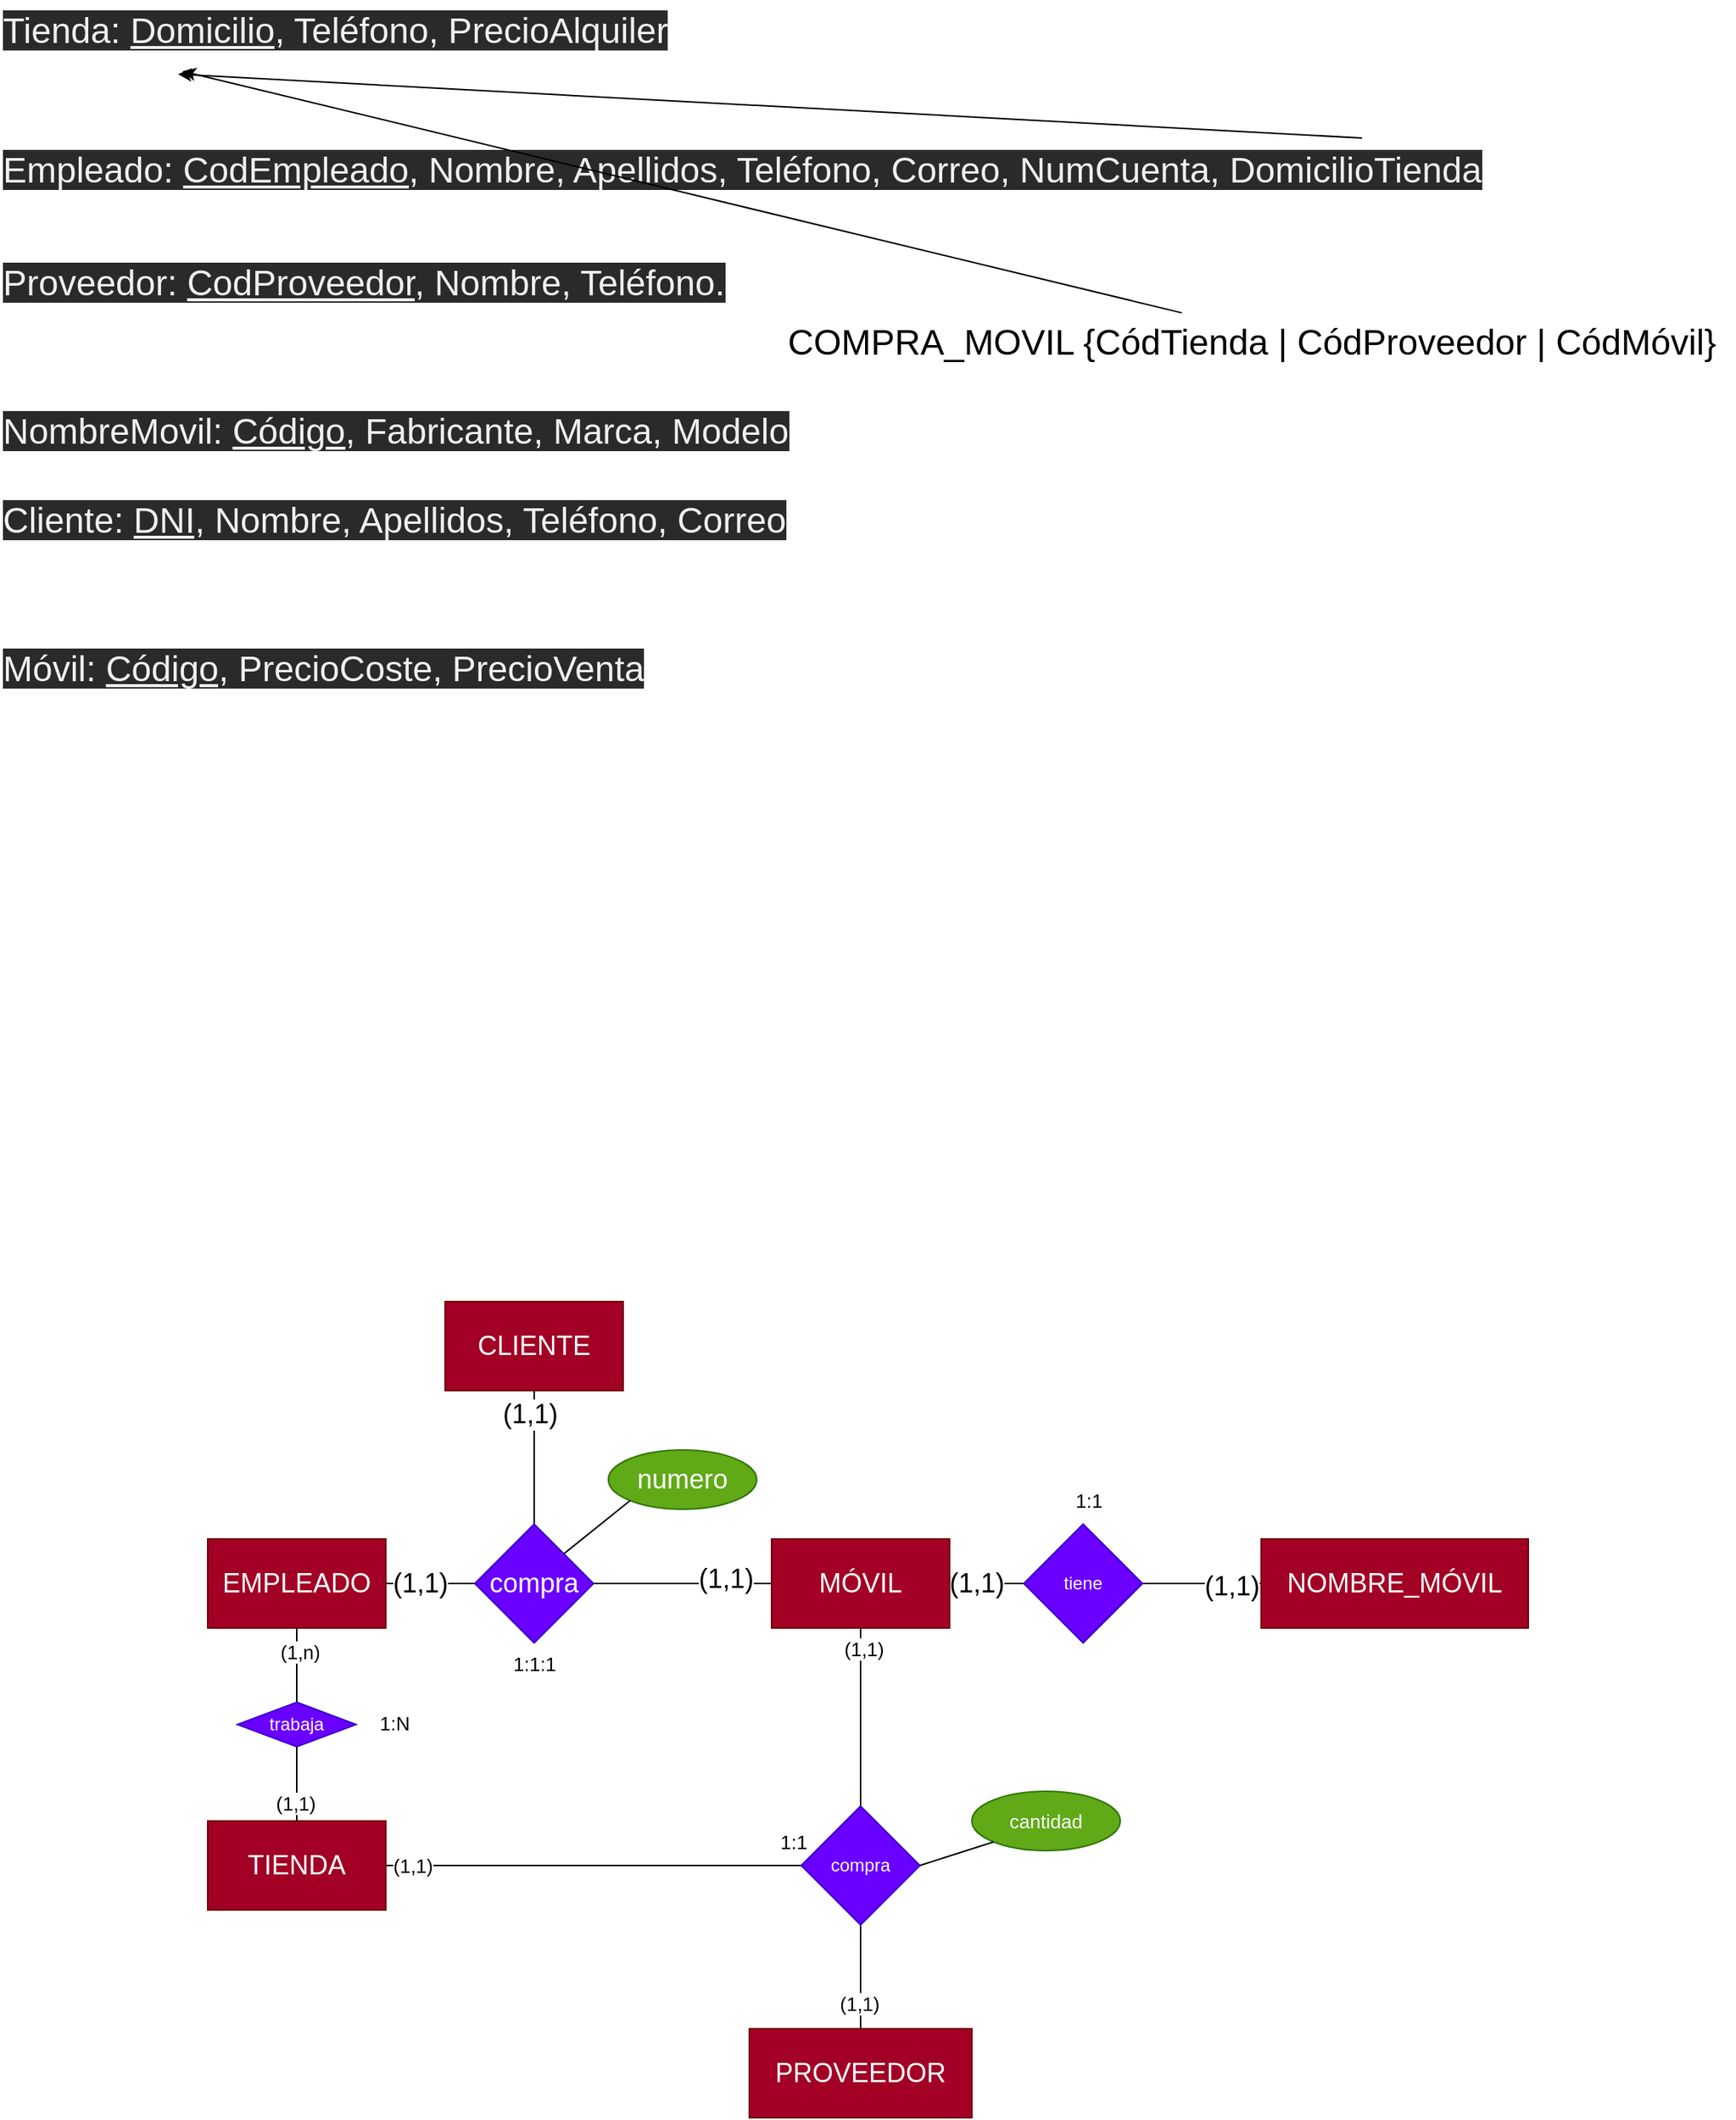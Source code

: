 <mxfile version="20.5.1" type="github">
  <diagram id="R2lEEEUBdFMjLlhIrx00" name="Page-1">
    <mxGraphModel dx="1021" dy="1368" grid="1" gridSize="10" guides="1" tooltips="1" connect="1" arrows="0" fold="1" page="1" pageScale="1" pageWidth="1169" pageHeight="827" math="0" shadow="0" extFonts="Permanent Marker^https://fonts.googleapis.com/css?family=Permanent+Marker">
      <root>
        <mxCell id="0" />
        <mxCell id="1" parent="0" />
        <mxCell id="H4ovYLmENnHMqPd44oOz-23" value="" style="edgeStyle=none;rounded=0;orthogonalLoop=1;jettySize=auto;html=1;fontSize=18;endArrow=none;endFill=0;" parent="1" source="H4ovYLmENnHMqPd44oOz-1" target="H4ovYLmENnHMqPd44oOz-20" edge="1">
          <mxGeometry relative="1" as="geometry" />
        </mxCell>
        <mxCell id="H4ovYLmENnHMqPd44oOz-28" value="(1,1)" style="edgeLabel;html=1;align=center;verticalAlign=middle;resizable=0;points=[];fontSize=18;" parent="H4ovYLmENnHMqPd44oOz-23" connectable="0" vertex="1">
          <mxGeometry x="-0.256" relative="1" as="geometry">
            <mxPoint as="offset" />
          </mxGeometry>
        </mxCell>
        <mxCell id="H4ovYLmENnHMqPd44oOz-38" value="" style="edgeStyle=none;rounded=0;orthogonalLoop=1;jettySize=auto;html=1;fontSize=13;endArrow=none;endFill=0;" parent="1" source="H4ovYLmENnHMqPd44oOz-1" target="H4ovYLmENnHMqPd44oOz-37" edge="1">
          <mxGeometry relative="1" as="geometry" />
        </mxCell>
        <mxCell id="H4ovYLmENnHMqPd44oOz-40" value="(1,n)" style="edgeLabel;html=1;align=center;verticalAlign=middle;resizable=0;points=[];fontSize=13;" parent="H4ovYLmENnHMqPd44oOz-38" connectable="0" vertex="1">
          <mxGeometry x="-0.36" y="2" relative="1" as="geometry">
            <mxPoint as="offset" />
          </mxGeometry>
        </mxCell>
        <mxCell id="H4ovYLmENnHMqPd44oOz-1" value="&lt;font style=&quot;font-size: 18px;&quot;&gt;EMPLEADO&lt;/font&gt;" style="whiteSpace=wrap;html=1;align=center;fillColor=#a20025;fontColor=#ffffff;strokeColor=#6F0000;" parent="1" vertex="1">
          <mxGeometry x="140" y="437" width="120" height="60" as="geometry" />
        </mxCell>
        <mxCell id="H4ovYLmENnHMqPd44oOz-21" value="" style="edgeStyle=none;rounded=0;orthogonalLoop=1;jettySize=auto;html=1;fontSize=18;endArrow=none;endFill=0;" parent="1" source="H4ovYLmENnHMqPd44oOz-4" target="H4ovYLmENnHMqPd44oOz-20" edge="1">
          <mxGeometry relative="1" as="geometry" />
        </mxCell>
        <mxCell id="H4ovYLmENnHMqPd44oOz-29" value="(1,1)" style="edgeLabel;html=1;align=center;verticalAlign=middle;resizable=0;points=[];fontSize=18;" parent="H4ovYLmENnHMqPd44oOz-21" connectable="0" vertex="1">
          <mxGeometry x="-0.644" y="-3" relative="1" as="geometry">
            <mxPoint as="offset" />
          </mxGeometry>
        </mxCell>
        <mxCell id="H4ovYLmENnHMqPd44oOz-4" value="&lt;font style=&quot;font-size: 18px;&quot;&gt;CLIENTE&lt;/font&gt;" style="whiteSpace=wrap;html=1;fillColor=#a20025;fontColor=#ffffff;strokeColor=#6F0000;" parent="1" vertex="1">
          <mxGeometry x="300" y="277" width="120" height="60" as="geometry" />
        </mxCell>
        <mxCell id="H4ovYLmENnHMqPd44oOz-22" value="" style="edgeStyle=none;rounded=0;orthogonalLoop=1;jettySize=auto;html=1;fontSize=18;endArrow=none;endFill=0;" parent="1" source="H4ovYLmENnHMqPd44oOz-11" target="H4ovYLmENnHMqPd44oOz-20" edge="1">
          <mxGeometry relative="1" as="geometry" />
        </mxCell>
        <mxCell id="H4ovYLmENnHMqPd44oOz-27" value="(1,1)" style="edgeLabel;html=1;align=center;verticalAlign=middle;resizable=0;points=[];fontSize=18;" parent="H4ovYLmENnHMqPd44oOz-22" connectable="0" vertex="1">
          <mxGeometry x="-0.485" y="-3" relative="1" as="geometry">
            <mxPoint as="offset" />
          </mxGeometry>
        </mxCell>
        <mxCell id="H4ovYLmENnHMqPd44oOz-32" value="" style="edgeStyle=none;rounded=0;orthogonalLoop=1;jettySize=auto;html=1;fontSize=18;endArrow=none;endFill=0;" parent="1" source="H4ovYLmENnHMqPd44oOz-11" target="H4ovYLmENnHMqPd44oOz-31" edge="1">
          <mxGeometry relative="1" as="geometry" />
        </mxCell>
        <mxCell id="H4ovYLmENnHMqPd44oOz-35" value="(1,1)" style="edgeLabel;html=1;align=center;verticalAlign=middle;resizable=0;points=[];fontSize=18;" parent="H4ovYLmENnHMqPd44oOz-32" connectable="0" vertex="1">
          <mxGeometry x="-0.293" relative="1" as="geometry">
            <mxPoint as="offset" />
          </mxGeometry>
        </mxCell>
        <mxCell id="H4ovYLmENnHMqPd44oOz-43" value="" style="edgeStyle=none;rounded=0;orthogonalLoop=1;jettySize=auto;html=1;fontSize=13;endArrow=none;endFill=0;" parent="1" source="H4ovYLmENnHMqPd44oOz-11" target="H4ovYLmENnHMqPd44oOz-42" edge="1">
          <mxGeometry relative="1" as="geometry" />
        </mxCell>
        <mxCell id="H4ovYLmENnHMqPd44oOz-50" value="(1,1)" style="edgeLabel;html=1;align=center;verticalAlign=middle;resizable=0;points=[];fontSize=13;" parent="H4ovYLmENnHMqPd44oOz-43" connectable="0" vertex="1">
          <mxGeometry x="-0.767" y="2" relative="1" as="geometry">
            <mxPoint as="offset" />
          </mxGeometry>
        </mxCell>
        <mxCell id="H4ovYLmENnHMqPd44oOz-11" value="&lt;font style=&quot;font-size: 18px;&quot;&gt;MÓVIL&lt;/font&gt;" style="whiteSpace=wrap;html=1;fillColor=#a20025;fontColor=#ffffff;strokeColor=#6F0000;" parent="1" vertex="1">
          <mxGeometry x="520" y="437" width="120" height="60" as="geometry" />
        </mxCell>
        <mxCell id="H4ovYLmENnHMqPd44oOz-33" value="" style="edgeStyle=none;rounded=0;orthogonalLoop=1;jettySize=auto;html=1;fontSize=18;endArrow=none;endFill=0;" parent="1" source="H4ovYLmENnHMqPd44oOz-17" target="H4ovYLmENnHMqPd44oOz-31" edge="1">
          <mxGeometry relative="1" as="geometry" />
        </mxCell>
        <mxCell id="H4ovYLmENnHMqPd44oOz-34" value="(1,1)" style="edgeLabel;html=1;align=center;verticalAlign=middle;resizable=0;points=[];fontSize=18;" parent="H4ovYLmENnHMqPd44oOz-33" connectable="0" vertex="1">
          <mxGeometry x="-0.483" y="2" relative="1" as="geometry">
            <mxPoint as="offset" />
          </mxGeometry>
        </mxCell>
        <mxCell id="H4ovYLmENnHMqPd44oOz-17" value="&lt;font style=&quot;font-size: 18px;&quot;&gt;NOMBRE_MÓVIL&lt;/font&gt;" style="whiteSpace=wrap;html=1;fillColor=#a20025;fontColor=#ffffff;strokeColor=#6F0000;" parent="1" vertex="1">
          <mxGeometry x="850" y="437" width="180" height="60" as="geometry" />
        </mxCell>
        <mxCell id="H4ovYLmENnHMqPd44oOz-46" value="" style="edgeStyle=none;rounded=0;orthogonalLoop=1;jettySize=auto;html=1;fontSize=13;endArrow=none;endFill=0;entryX=0;entryY=0.5;entryDx=0;entryDy=0;" parent="1" source="H4ovYLmENnHMqPd44oOz-18" target="H4ovYLmENnHMqPd44oOz-42" edge="1">
          <mxGeometry relative="1" as="geometry">
            <mxPoint x="340" y="657" as="targetPoint" />
          </mxGeometry>
        </mxCell>
        <mxCell id="H4ovYLmENnHMqPd44oOz-49" value="(1,1)" style="edgeLabel;html=1;align=center;verticalAlign=middle;resizable=0;points=[];fontSize=13;" parent="H4ovYLmENnHMqPd44oOz-46" connectable="0" vertex="1">
          <mxGeometry x="-0.874" relative="1" as="geometry">
            <mxPoint as="offset" />
          </mxGeometry>
        </mxCell>
        <mxCell id="H4ovYLmENnHMqPd44oOz-18" value="&lt;font style=&quot;font-size: 18px;&quot;&gt;TIENDA&lt;br&gt;&lt;/font&gt;" style="whiteSpace=wrap;html=1;fillColor=#a20025;fontColor=#ffffff;strokeColor=#6F0000;" parent="1" vertex="1">
          <mxGeometry x="140" y="627" width="120" height="60" as="geometry" />
        </mxCell>
        <mxCell id="H4ovYLmENnHMqPd44oOz-19" value="&lt;font style=&quot;font-size: 18px;&quot;&gt;PROVEEDOR&lt;br&gt;&lt;/font&gt;" style="whiteSpace=wrap;html=1;fillColor=#a20025;fontColor=#ffffff;strokeColor=#6F0000;" parent="1" vertex="1">
          <mxGeometry x="505" y="767" width="150" height="60" as="geometry" />
        </mxCell>
        <mxCell id="H4ovYLmENnHMqPd44oOz-20" value="compra" style="rhombus;whiteSpace=wrap;html=1;fontSize=18;fillColor=#6a00ff;fontColor=#ffffff;strokeColor=#3700CC;" parent="1" vertex="1">
          <mxGeometry x="320" y="427" width="80" height="80" as="geometry" />
        </mxCell>
        <mxCell id="H4ovYLmENnHMqPd44oOz-24" value="numero" style="ellipse;whiteSpace=wrap;html=1;align=center;fontSize=18;fillColor=#60a917;fontColor=#ffffff;strokeColor=#2D7600;" parent="1" vertex="1">
          <mxGeometry x="410" y="377" width="100" height="40" as="geometry" />
        </mxCell>
        <mxCell id="H4ovYLmENnHMqPd44oOz-26" value="" style="endArrow=none;html=1;rounded=0;fontSize=18;exitX=1;exitY=0;exitDx=0;exitDy=0;entryX=0;entryY=1;entryDx=0;entryDy=0;" parent="1" source="H4ovYLmENnHMqPd44oOz-20" target="H4ovYLmENnHMqPd44oOz-24" edge="1">
          <mxGeometry relative="1" as="geometry">
            <mxPoint x="370" y="517" as="sourcePoint" />
            <mxPoint x="530" y="517" as="targetPoint" />
          </mxGeometry>
        </mxCell>
        <mxCell id="H4ovYLmENnHMqPd44oOz-30" value="1:1:1" style="text;strokeColor=none;fillColor=none;spacingLeft=4;spacingRight=4;overflow=hidden;rotatable=0;points=[[0,0.5],[1,0.5]];portConstraint=eastwest;fontSize=13;" parent="1" vertex="1">
          <mxGeometry x="340" y="507" width="40" height="30" as="geometry" />
        </mxCell>
        <mxCell id="H4ovYLmENnHMqPd44oOz-31" value="tiene" style="rhombus;whiteSpace=wrap;html=1;fillColor=#6a00ff;fontColor=#ffffff;strokeColor=#3700CC;" parent="1" vertex="1">
          <mxGeometry x="690" y="427" width="80" height="80" as="geometry" />
        </mxCell>
        <mxCell id="H4ovYLmENnHMqPd44oOz-36" value="1:1" style="text;strokeColor=none;fillColor=none;spacingLeft=4;spacingRight=4;overflow=hidden;rotatable=0;points=[[0,0.5],[1,0.5]];portConstraint=eastwest;fontSize=13;" parent="1" vertex="1">
          <mxGeometry x="719" y="397" width="40" height="30" as="geometry" />
        </mxCell>
        <mxCell id="H4ovYLmENnHMqPd44oOz-39" value="" style="edgeStyle=none;rounded=0;orthogonalLoop=1;jettySize=auto;html=1;fontSize=13;endArrow=none;endFill=0;" parent="1" source="H4ovYLmENnHMqPd44oOz-37" target="H4ovYLmENnHMqPd44oOz-18" edge="1">
          <mxGeometry relative="1" as="geometry" />
        </mxCell>
        <mxCell id="H4ovYLmENnHMqPd44oOz-41" value="(1,1)" style="edgeLabel;html=1;align=center;verticalAlign=middle;resizable=0;points=[];fontSize=13;" parent="H4ovYLmENnHMqPd44oOz-39" connectable="0" vertex="1">
          <mxGeometry x="0.493" y="-1" relative="1" as="geometry">
            <mxPoint as="offset" />
          </mxGeometry>
        </mxCell>
        <mxCell id="H4ovYLmENnHMqPd44oOz-37" value="trabaja" style="rhombus;whiteSpace=wrap;html=1;fillColor=#6a00ff;fontColor=#ffffff;strokeColor=#3700CC;" parent="1" vertex="1">
          <mxGeometry x="160" y="547" width="80" height="30" as="geometry" />
        </mxCell>
        <mxCell id="H4ovYLmENnHMqPd44oOz-44" value="" style="edgeStyle=none;rounded=0;orthogonalLoop=1;jettySize=auto;html=1;fontSize=13;endArrow=none;endFill=0;" parent="1" source="H4ovYLmENnHMqPd44oOz-42" target="H4ovYLmENnHMqPd44oOz-19" edge="1">
          <mxGeometry relative="1" as="geometry" />
        </mxCell>
        <mxCell id="H4ovYLmENnHMqPd44oOz-51" value="(1,1)" style="edgeLabel;html=1;align=center;verticalAlign=middle;resizable=0;points=[];fontSize=13;" parent="H4ovYLmENnHMqPd44oOz-44" connectable="0" vertex="1">
          <mxGeometry x="0.505" y="-1" relative="1" as="geometry">
            <mxPoint as="offset" />
          </mxGeometry>
        </mxCell>
        <mxCell id="H4ovYLmENnHMqPd44oOz-42" value="compra" style="rhombus;whiteSpace=wrap;html=1;fillColor=#6a00ff;fontColor=#ffffff;strokeColor=#3700CC;" parent="1" vertex="1">
          <mxGeometry x="540" y="617" width="80" height="80" as="geometry" />
        </mxCell>
        <mxCell id="H4ovYLmENnHMqPd44oOz-47" value="cantidad" style="ellipse;whiteSpace=wrap;html=1;align=center;fontSize=13;fillColor=#60a917;fontColor=#ffffff;strokeColor=#2D7600;" parent="1" vertex="1">
          <mxGeometry x="655" y="607" width="100" height="40" as="geometry" />
        </mxCell>
        <mxCell id="H4ovYLmENnHMqPd44oOz-48" value="" style="endArrow=none;html=1;rounded=0;fontSize=13;entryX=0;entryY=1;entryDx=0;entryDy=0;exitX=1;exitY=0.5;exitDx=0;exitDy=0;" parent="1" source="H4ovYLmENnHMqPd44oOz-42" target="H4ovYLmENnHMqPd44oOz-47" edge="1">
          <mxGeometry relative="1" as="geometry">
            <mxPoint x="280" y="677" as="sourcePoint" />
            <mxPoint x="440" y="677" as="targetPoint" />
          </mxGeometry>
        </mxCell>
        <mxCell id="nHZMRzlQvYpWQ6ptfXkq-1" value="1:1" style="text;strokeColor=none;fillColor=none;spacingLeft=4;spacingRight=4;overflow=hidden;rotatable=0;points=[[0,0.5],[1,0.5]];portConstraint=eastwest;fontSize=13;" parent="1" vertex="1">
          <mxGeometry x="520" y="627" width="40" height="30" as="geometry" />
        </mxCell>
        <mxCell id="nHZMRzlQvYpWQ6ptfXkq-2" value="1:N" style="text;strokeColor=none;fillColor=none;spacingLeft=4;spacingRight=4;overflow=hidden;rotatable=0;points=[[0,0.5],[1,0.5]];portConstraint=eastwest;fontSize=13;" parent="1" vertex="1">
          <mxGeometry x="250" y="547" width="40" height="30" as="geometry" />
        </mxCell>
        <mxCell id="okRw6rHbWr5UuUVafP1f-2" value="&lt;span style=&quot;color: rgb(240, 240, 240); font-family: Helvetica; font-size: 24px; font-style: normal; font-variant-ligatures: normal; font-variant-caps: normal; font-weight: 400; letter-spacing: normal; orphans: 2; text-align: left; text-indent: 0px; text-transform: none; widows: 2; word-spacing: 0px; -webkit-text-stroke-width: 0px; background-color: rgb(42, 42, 42); text-decoration-thickness: initial; text-decoration-style: initial; text-decoration-color: initial; float: none; display: inline !important;&quot;&gt;Empleado:&lt;span&gt;&amp;nbsp;&lt;/span&gt;&lt;/span&gt;&lt;u style=&quot;color: rgb(240, 240, 240); font-family: Helvetica; font-size: 24px; font-style: normal; font-variant-ligatures: normal; font-variant-caps: normal; font-weight: 400; letter-spacing: normal; orphans: 2; text-align: left; text-indent: 0px; text-transform: none; widows: 2; word-spacing: 0px; -webkit-text-stroke-width: 0px; background-color: rgb(42, 42, 42);&quot;&gt;CodEmpleado&lt;/u&gt;&lt;span style=&quot;color: rgb(240, 240, 240); font-family: Helvetica; font-size: 24px; font-style: normal; font-variant-ligatures: normal; font-variant-caps: normal; font-weight: 400; letter-spacing: normal; orphans: 2; text-align: left; text-indent: 0px; text-transform: none; widows: 2; word-spacing: 0px; -webkit-text-stroke-width: 0px; background-color: rgb(42, 42, 42); text-decoration-thickness: initial; text-decoration-style: initial; text-decoration-color: initial; float: none; display: inline !important;&quot;&gt;, Nombre, Apellidos, Teléfono, Correo, NumCuenta, DomicilioTienda&lt;/span&gt;" style="text;html=1;strokeColor=none;fillColor=none;align=left;verticalAlign=middle;whiteSpace=wrap;rounded=0;fontSize=24;" vertex="1" parent="1">
          <mxGeometry y="-510" width="1160" height="50" as="geometry" />
        </mxCell>
        <mxCell id="okRw6rHbWr5UuUVafP1f-8" value="&lt;span style=&quot;color: rgb(240, 240, 240); font-family: Helvetica; font-size: 24px; font-style: normal; font-variant-ligatures: normal; font-variant-caps: normal; font-weight: 400; letter-spacing: normal; orphans: 2; text-align: left; text-indent: 0px; text-transform: none; widows: 2; word-spacing: 0px; -webkit-text-stroke-width: 0px; background-color: rgb(42, 42, 42); text-decoration-thickness: initial; text-decoration-style: initial; text-decoration-color: initial; float: none; display: inline !important;&quot;&gt;Cliente:&lt;span&gt;&amp;nbsp;&lt;/span&gt;&lt;/span&gt;&lt;u style=&quot;color: rgb(240, 240, 240); font-family: Helvetica; font-size: 24px; font-style: normal; font-variant-ligatures: normal; font-variant-caps: normal; font-weight: 400; letter-spacing: normal; orphans: 2; text-align: left; text-indent: 0px; text-transform: none; widows: 2; word-spacing: 0px; -webkit-text-stroke-width: 0px; background-color: rgb(42, 42, 42);&quot;&gt;DNI&lt;/u&gt;&lt;span style=&quot;color: rgb(240, 240, 240); font-family: Helvetica; font-size: 24px; font-style: normal; font-variant-ligatures: normal; font-variant-caps: normal; font-weight: 400; letter-spacing: normal; orphans: 2; text-align: left; text-indent: 0px; text-transform: none; widows: 2; word-spacing: 0px; -webkit-text-stroke-width: 0px; background-color: rgb(42, 42, 42); text-decoration-thickness: initial; text-decoration-style: initial; text-decoration-color: initial; float: none; display: inline !important;&quot;&gt;, Nombre, Apellidos, Teléfono, Correo&lt;/span&gt;" style="text;whiteSpace=wrap;html=1;fontSize=24;" vertex="1" parent="1">
          <mxGeometry y="-270" width="560" height="80" as="geometry" />
        </mxCell>
        <mxCell id="okRw6rHbWr5UuUVafP1f-9" value="&lt;span style=&quot;color: rgb(240, 240, 240); font-family: Helvetica; font-size: 24px; font-style: normal; font-variant-ligatures: normal; font-variant-caps: normal; font-weight: 400; letter-spacing: normal; orphans: 2; text-align: left; text-indent: 0px; text-transform: none; widows: 2; word-spacing: 0px; -webkit-text-stroke-width: 0px; background-color: rgb(42, 42, 42); text-decoration-thickness: initial; text-decoration-style: initial; text-decoration-color: initial; float: none; display: inline !important;&quot;&gt;Móvil:&lt;span&gt;&amp;nbsp;&lt;/span&gt;&lt;/span&gt;&lt;u style=&quot;color: rgb(240, 240, 240); font-family: Helvetica; font-size: 24px; font-style: normal; font-variant-ligatures: normal; font-variant-caps: normal; font-weight: 400; letter-spacing: normal; orphans: 2; text-align: left; text-indent: 0px; text-transform: none; widows: 2; word-spacing: 0px; -webkit-text-stroke-width: 0px; background-color: rgb(42, 42, 42);&quot;&gt;Código&lt;/u&gt;&lt;span style=&quot;color: rgb(240, 240, 240); font-family: Helvetica; font-size: 24px; font-style: normal; font-variant-ligatures: normal; font-variant-caps: normal; font-weight: 400; letter-spacing: normal; orphans: 2; text-align: left; text-indent: 0px; text-transform: none; widows: 2; word-spacing: 0px; -webkit-text-stroke-width: 0px; background-color: rgb(42, 42, 42); text-decoration-thickness: initial; text-decoration-style: initial; text-decoration-color: initial; float: none; display: inline !important;&quot;&gt;, PrecioCoste, PrecioVenta&lt;/span&gt;" style="text;whiteSpace=wrap;html=1;fontSize=24;" vertex="1" parent="1">
          <mxGeometry y="-170" width="470" height="50" as="geometry" />
        </mxCell>
        <mxCell id="okRw6rHbWr5UuUVafP1f-10" value="&lt;span style=&quot;color: rgb(240, 240, 240); font-family: Helvetica; font-size: 24px; font-style: normal; font-variant-ligatures: normal; font-variant-caps: normal; font-weight: 400; letter-spacing: normal; orphans: 2; text-align: left; text-indent: 0px; text-transform: none; widows: 2; word-spacing: 0px; -webkit-text-stroke-width: 0px; background-color: rgb(42, 42, 42); text-decoration-thickness: initial; text-decoration-style: initial; text-decoration-color: initial; float: none; display: inline !important;&quot;&gt;NombreMovil:&lt;span&gt;&amp;nbsp;&lt;/span&gt;&lt;/span&gt;&lt;u style=&quot;color: rgb(240, 240, 240); font-family: Helvetica; font-size: 24px; font-style: normal; font-variant-ligatures: normal; font-variant-caps: normal; font-weight: 400; letter-spacing: normal; orphans: 2; text-align: left; text-indent: 0px; text-transform: none; widows: 2; word-spacing: 0px; -webkit-text-stroke-width: 0px; background-color: rgb(42, 42, 42);&quot;&gt;Código&lt;/u&gt;&lt;span style=&quot;color: rgb(240, 240, 240); font-family: Helvetica; font-size: 24px; font-style: normal; font-variant-ligatures: normal; font-variant-caps: normal; font-weight: 400; letter-spacing: normal; orphans: 2; text-align: left; text-indent: 0px; text-transform: none; widows: 2; word-spacing: 0px; -webkit-text-stroke-width: 0px; background-color: rgb(42, 42, 42); text-decoration-thickness: initial; text-decoration-style: initial; text-decoration-color: initial; float: none; display: inline !important;&quot;&gt;, Fabricante, Marca, Modelo&lt;/span&gt;" style="text;whiteSpace=wrap;html=1;fontSize=24;" vertex="1" parent="1">
          <mxGeometry y="-330" width="560" height="80" as="geometry" />
        </mxCell>
        <mxCell id="okRw6rHbWr5UuUVafP1f-11" value="&lt;span style=&quot;color: rgb(240, 240, 240); font-family: Helvetica; font-size: 24px; font-style: normal; font-variant-ligatures: normal; font-variant-caps: normal; font-weight: 400; letter-spacing: normal; orphans: 2; text-align: left; text-indent: 0px; text-transform: none; widows: 2; word-spacing: 0px; -webkit-text-stroke-width: 0px; background-color: rgb(42, 42, 42); text-decoration-thickness: initial; text-decoration-style: initial; text-decoration-color: initial; float: none; display: inline !important;&quot;&gt;Tienda:&lt;span&gt;&amp;nbsp;&lt;/span&gt;&lt;/span&gt;&lt;u style=&quot;color: rgb(240, 240, 240); font-family: Helvetica; font-size: 24px; font-style: normal; font-variant-ligatures: normal; font-variant-caps: normal; font-weight: 400; letter-spacing: normal; orphans: 2; text-align: left; text-indent: 0px; text-transform: none; widows: 2; word-spacing: 0px; -webkit-text-stroke-width: 0px; background-color: rgb(42, 42, 42);&quot;&gt;Domicilio&lt;/u&gt;&lt;span style=&quot;color: rgb(240, 240, 240); font-family: Helvetica; font-size: 24px; font-style: normal; font-variant-ligatures: normal; font-variant-caps: normal; font-weight: 400; letter-spacing: normal; orphans: 2; text-align: left; text-indent: 0px; text-transform: none; widows: 2; word-spacing: 0px; -webkit-text-stroke-width: 0px; background-color: rgb(42, 42, 42); text-decoration-thickness: initial; text-decoration-style: initial; text-decoration-color: initial; float: none; display: inline !important;&quot;&gt;, Teléfono, PrecioAlquiler&lt;/span&gt;" style="text;whiteSpace=wrap;html=1;fontSize=24;" vertex="1" parent="1">
          <mxGeometry y="-600" width="480" height="50" as="geometry" />
        </mxCell>
        <mxCell id="okRw6rHbWr5UuUVafP1f-12" value="&lt;span style=&quot;color: rgb(240, 240, 240); font-family: Helvetica; font-size: 24px; font-style: normal; font-variant-ligatures: normal; font-variant-caps: normal; font-weight: 400; letter-spacing: normal; orphans: 2; text-align: left; text-indent: 0px; text-transform: none; widows: 2; word-spacing: 0px; -webkit-text-stroke-width: 0px; background-color: rgb(42, 42, 42); text-decoration-thickness: initial; text-decoration-style: initial; text-decoration-color: initial; float: none; display: inline !important;&quot;&gt;Proveedor:&lt;span&gt;&amp;nbsp;&lt;/span&gt;&lt;/span&gt;&lt;u style=&quot;color: rgb(240, 240, 240); font-family: Helvetica; font-size: 24px; font-style: normal; font-variant-ligatures: normal; font-variant-caps: normal; font-weight: 400; letter-spacing: normal; orphans: 2; text-align: left; text-indent: 0px; text-transform: none; widows: 2; word-spacing: 0px; -webkit-text-stroke-width: 0px; background-color: rgb(42, 42, 42);&quot;&gt;CodProveedor&lt;/u&gt;&lt;span style=&quot;color: rgb(240, 240, 240); font-family: Helvetica; font-size: 24px; font-style: normal; font-variant-ligatures: normal; font-variant-caps: normal; font-weight: 400; letter-spacing: normal; orphans: 2; text-align: left; text-indent: 0px; text-transform: none; widows: 2; word-spacing: 0px; -webkit-text-stroke-width: 0px; background-color: rgb(42, 42, 42); text-decoration-thickness: initial; text-decoration-style: initial; text-decoration-color: initial; float: none; display: inline !important;&quot;&gt;, Nombre, Teléfono.&lt;/span&gt;" style="text;whiteSpace=wrap;html=1;fontSize=24;" vertex="1" parent="1">
          <mxGeometry y="-430" width="520" height="50" as="geometry" />
        </mxCell>
        <mxCell id="okRw6rHbWr5UuUVafP1f-13" value="" style="endArrow=classic;html=1;rounded=0;fontSize=24;endFill=1;entryX=0.25;entryY=1;entryDx=0;entryDy=0;" edge="1" parent="1" target="okRw6rHbWr5UuUVafP1f-11">
          <mxGeometry width="50" height="50" relative="1" as="geometry">
            <mxPoint x="918" y="-507" as="sourcePoint" />
            <mxPoint x="680" y="-690" as="targetPoint" />
          </mxGeometry>
        </mxCell>
        <mxCell id="okRw6rHbWr5UuUVafP1f-14" value="COMPRA_MOVIL {CódTienda | CódProveedor | CódMóvil}" style="text;whiteSpace=wrap;html=1;fontSize=24;" vertex="1" parent="1">
          <mxGeometry x="529" y="-390" width="640" height="80" as="geometry" />
        </mxCell>
        <mxCell id="okRw6rHbWr5UuUVafP1f-15" value="" style="endArrow=classic;html=1;rounded=0;fontSize=24;endFill=1;exitX=0.418;exitY=0.01;exitDx=0;exitDy=0;exitPerimeter=0;" edge="1" parent="1" source="okRw6rHbWr5UuUVafP1f-14">
          <mxGeometry width="50" height="50" relative="1" as="geometry">
            <mxPoint x="928" y="-497" as="sourcePoint" />
            <mxPoint x="123" y="-552" as="targetPoint" />
          </mxGeometry>
        </mxCell>
      </root>
    </mxGraphModel>
  </diagram>
</mxfile>
